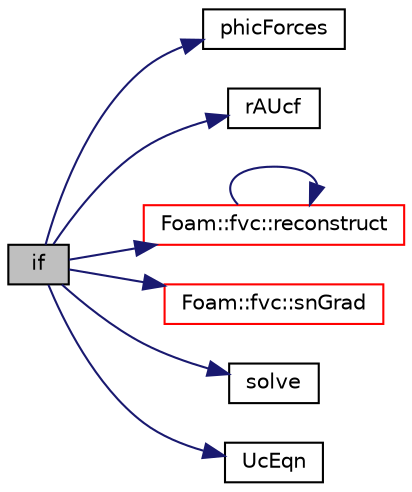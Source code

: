 digraph "if"
{
  bgcolor="transparent";
  edge [fontname="Helvetica",fontsize="10",labelfontname="Helvetica",labelfontsize="10"];
  node [fontname="Helvetica",fontsize="10",shape=record];
  rankdir="LR";
  Node1 [label="if",height=0.2,width=0.4,color="black", fillcolor="grey75", style="filled", fontcolor="black"];
  Node1 -> Node2 [color="midnightblue",fontsize="10",style="solid",fontname="Helvetica"];
  Node2 [label="phicForces",height=0.2,width=0.4,color="black",URL="$a03389.html#acce6a5e56e7ba208c1a10e4b3c58c234"];
  Node1 -> Node3 [color="midnightblue",fontsize="10",style="solid",fontname="Helvetica"];
  Node3 [label="rAUcf",height=0.2,width=0.4,color="black",URL="$a03389.html#aa40544207e005d87ab84963c26678b6e"];
  Node1 -> Node4 [color="midnightblue",fontsize="10",style="solid",fontname="Helvetica"];
  Node4 [label="Foam::fvc::reconstruct",height=0.2,width=0.4,color="red",URL="$a10944.html#ad8a6471328adb4cddcc0d4cedfa39ca2"];
  Node4 -> Node4 [color="midnightblue",fontsize="10",style="solid",fontname="Helvetica"];
  Node1 -> Node5 [color="midnightblue",fontsize="10",style="solid",fontname="Helvetica"];
  Node5 [label="Foam::fvc::snGrad",height=0.2,width=0.4,color="red",URL="$a10944.html#a15da734ee906cb52cf17937ab84c41a0"];
  Node1 -> Node6 [color="midnightblue",fontsize="10",style="solid",fontname="Helvetica"];
  Node6 [label="solve",height=0.2,width=0.4,color="black",URL="$a05183.html#a4ed43d58a6754059fa012bd273d05e33"];
  Node1 -> Node7 [color="midnightblue",fontsize="10",style="solid",fontname="Helvetica"];
  Node7 [label="UcEqn",height=0.2,width=0.4,color="black",URL="$a03389.html#a3a249a7f5af995cc707d337a9f13df62"];
}

